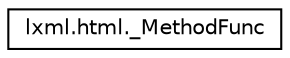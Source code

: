 digraph "Graphical Class Hierarchy"
{
 // LATEX_PDF_SIZE
  edge [fontname="Helvetica",fontsize="10",labelfontname="Helvetica",labelfontsize="10"];
  node [fontname="Helvetica",fontsize="10",shape=record];
  rankdir="LR";
  Node0 [label="lxml.html._MethodFunc",height=0.2,width=0.4,color="black", fillcolor="white", style="filled",URL="$classlxml_1_1html_1_1__MethodFunc.html",tooltip=" "];
}
